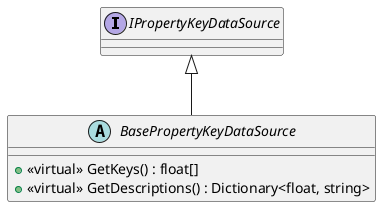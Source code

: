 @startuml
interface IPropertyKeyDataSource {
}
abstract class BasePropertyKeyDataSource {
    + <<virtual>> GetKeys() : float[]
    + <<virtual>> GetDescriptions() : Dictionary<float, string>
}
IPropertyKeyDataSource <|-- BasePropertyKeyDataSource
@enduml
